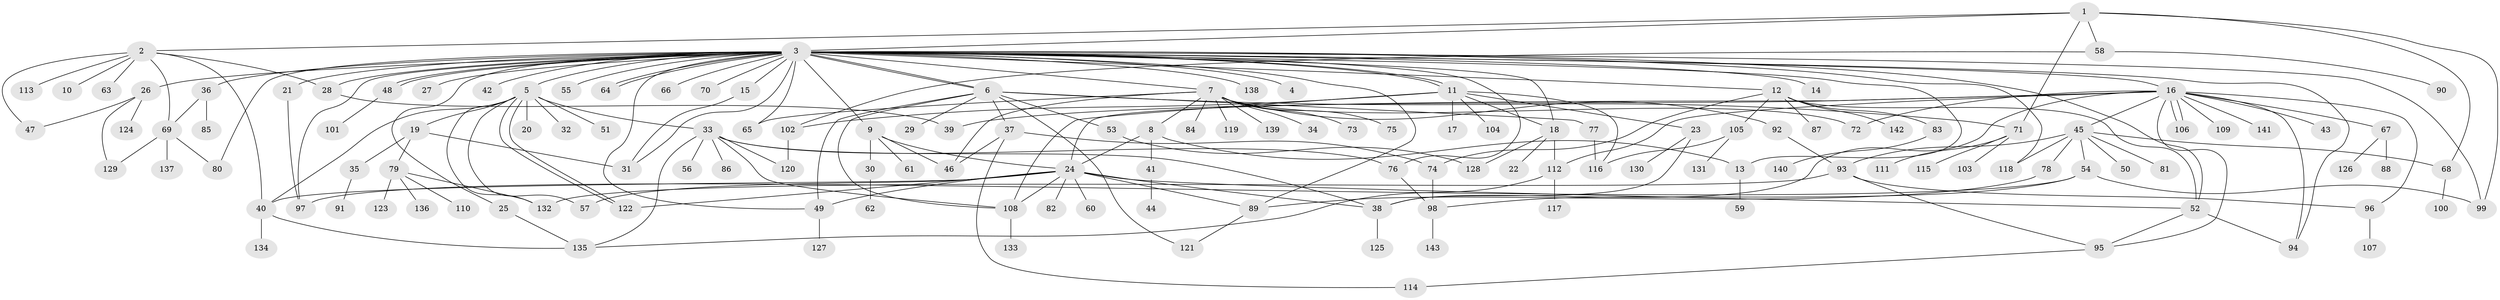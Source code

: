 // coarse degree distribution, {7: 0.036036036036036036, 43: 0.009009009009009009, 1: 0.4594594594594595, 9: 0.009009009009009009, 10: 0.009009009009009009, 11: 0.009009009009009009, 4: 0.0990990990990991, 6: 0.02702702702702703, 8: 0.018018018018018018, 2: 0.17117117117117117, 14: 0.009009009009009009, 5: 0.05405405405405406, 13: 0.009009009009009009, 3: 0.08108108108108109}
// Generated by graph-tools (version 1.1) at 2025/51/02/27/25 19:51:56]
// undirected, 143 vertices, 210 edges
graph export_dot {
graph [start="1"]
  node [color=gray90,style=filled];
  1;
  2;
  3;
  4;
  5;
  6;
  7;
  8;
  9;
  10;
  11;
  12;
  13;
  14;
  15;
  16;
  17;
  18;
  19;
  20;
  21;
  22;
  23;
  24;
  25;
  26;
  27;
  28;
  29;
  30;
  31;
  32;
  33;
  34;
  35;
  36;
  37;
  38;
  39;
  40;
  41;
  42;
  43;
  44;
  45;
  46;
  47;
  48;
  49;
  50;
  51;
  52;
  53;
  54;
  55;
  56;
  57;
  58;
  59;
  60;
  61;
  62;
  63;
  64;
  65;
  66;
  67;
  68;
  69;
  70;
  71;
  72;
  73;
  74;
  75;
  76;
  77;
  78;
  79;
  80;
  81;
  82;
  83;
  84;
  85;
  86;
  87;
  88;
  89;
  90;
  91;
  92;
  93;
  94;
  95;
  96;
  97;
  98;
  99;
  100;
  101;
  102;
  103;
  104;
  105;
  106;
  107;
  108;
  109;
  110;
  111;
  112;
  113;
  114;
  115;
  116;
  117;
  118;
  119;
  120;
  121;
  122;
  123;
  124;
  125;
  126;
  127;
  128;
  129;
  130;
  131;
  132;
  133;
  134;
  135;
  136;
  137;
  138;
  139;
  140;
  141;
  142;
  143;
  1 -- 2;
  1 -- 3;
  1 -- 58;
  1 -- 68;
  1 -- 71;
  1 -- 99;
  2 -- 10;
  2 -- 28;
  2 -- 40;
  2 -- 47;
  2 -- 63;
  2 -- 69;
  2 -- 113;
  3 -- 4;
  3 -- 5;
  3 -- 6;
  3 -- 6;
  3 -- 7;
  3 -- 9;
  3 -- 11;
  3 -- 11;
  3 -- 12;
  3 -- 13;
  3 -- 14;
  3 -- 15;
  3 -- 16;
  3 -- 18;
  3 -- 21;
  3 -- 25;
  3 -- 26;
  3 -- 27;
  3 -- 28;
  3 -- 31;
  3 -- 36;
  3 -- 42;
  3 -- 48;
  3 -- 48;
  3 -- 49;
  3 -- 52;
  3 -- 55;
  3 -- 64;
  3 -- 64;
  3 -- 65;
  3 -- 66;
  3 -- 70;
  3 -- 76;
  3 -- 80;
  3 -- 89;
  3 -- 94;
  3 -- 97;
  3 -- 99;
  3 -- 118;
  3 -- 138;
  5 -- 19;
  5 -- 20;
  5 -- 32;
  5 -- 33;
  5 -- 40;
  5 -- 51;
  5 -- 57;
  5 -- 122;
  5 -- 122;
  5 -- 132;
  6 -- 29;
  6 -- 37;
  6 -- 49;
  6 -- 53;
  6 -- 71;
  6 -- 77;
  6 -- 108;
  6 -- 121;
  7 -- 8;
  7 -- 34;
  7 -- 46;
  7 -- 65;
  7 -- 72;
  7 -- 73;
  7 -- 75;
  7 -- 84;
  7 -- 92;
  7 -- 119;
  7 -- 139;
  8 -- 13;
  8 -- 24;
  8 -- 41;
  9 -- 24;
  9 -- 30;
  9 -- 46;
  9 -- 61;
  11 -- 17;
  11 -- 18;
  11 -- 23;
  11 -- 102;
  11 -- 104;
  11 -- 108;
  11 -- 116;
  12 -- 52;
  12 -- 74;
  12 -- 83;
  12 -- 87;
  12 -- 105;
  12 -- 142;
  13 -- 59;
  15 -- 31;
  16 -- 24;
  16 -- 38;
  16 -- 39;
  16 -- 43;
  16 -- 45;
  16 -- 67;
  16 -- 72;
  16 -- 94;
  16 -- 95;
  16 -- 96;
  16 -- 106;
  16 -- 106;
  16 -- 109;
  16 -- 112;
  16 -- 141;
  18 -- 22;
  18 -- 112;
  18 -- 128;
  19 -- 31;
  19 -- 35;
  19 -- 79;
  21 -- 97;
  23 -- 38;
  23 -- 130;
  24 -- 38;
  24 -- 40;
  24 -- 49;
  24 -- 52;
  24 -- 57;
  24 -- 60;
  24 -- 82;
  24 -- 89;
  24 -- 108;
  24 -- 122;
  25 -- 135;
  26 -- 47;
  26 -- 124;
  26 -- 129;
  28 -- 39;
  30 -- 62;
  33 -- 38;
  33 -- 56;
  33 -- 76;
  33 -- 86;
  33 -- 108;
  33 -- 120;
  33 -- 135;
  35 -- 91;
  36 -- 69;
  36 -- 85;
  37 -- 46;
  37 -- 74;
  37 -- 114;
  38 -- 125;
  40 -- 134;
  40 -- 135;
  41 -- 44;
  45 -- 50;
  45 -- 54;
  45 -- 68;
  45 -- 78;
  45 -- 81;
  45 -- 93;
  45 -- 118;
  48 -- 101;
  49 -- 127;
  52 -- 94;
  52 -- 95;
  53 -- 128;
  54 -- 97;
  54 -- 98;
  54 -- 99;
  58 -- 90;
  58 -- 102;
  67 -- 88;
  67 -- 126;
  68 -- 100;
  69 -- 80;
  69 -- 129;
  69 -- 137;
  71 -- 103;
  71 -- 111;
  71 -- 115;
  74 -- 98;
  76 -- 98;
  77 -- 116;
  78 -- 89;
  79 -- 110;
  79 -- 123;
  79 -- 132;
  79 -- 136;
  83 -- 140;
  89 -- 121;
  92 -- 93;
  93 -- 95;
  93 -- 96;
  93 -- 132;
  95 -- 114;
  96 -- 107;
  98 -- 143;
  102 -- 120;
  105 -- 116;
  105 -- 131;
  108 -- 133;
  112 -- 117;
  112 -- 135;
}
